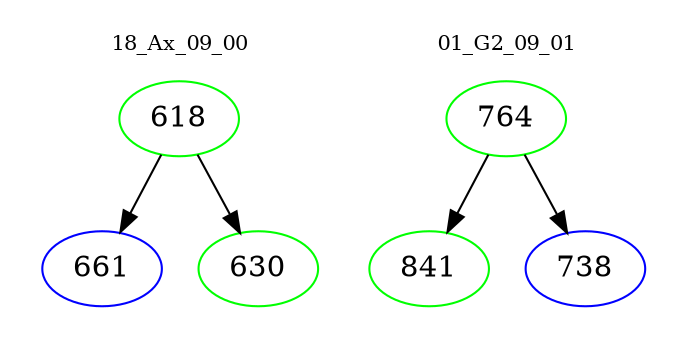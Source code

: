 digraph{
subgraph cluster_0 {
color = white
label = "18_Ax_09_00";
fontsize=10;
T0_618 [label="618", color="green"]
T0_618 -> T0_661 [color="black"]
T0_661 [label="661", color="blue"]
T0_618 -> T0_630 [color="black"]
T0_630 [label="630", color="green"]
}
subgraph cluster_1 {
color = white
label = "01_G2_09_01";
fontsize=10;
T1_764 [label="764", color="green"]
T1_764 -> T1_841 [color="black"]
T1_841 [label="841", color="green"]
T1_764 -> T1_738 [color="black"]
T1_738 [label="738", color="blue"]
}
}
